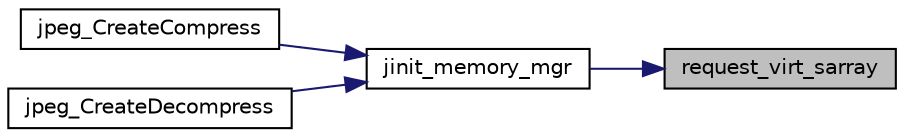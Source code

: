 digraph "request_virt_sarray"
{
 // LATEX_PDF_SIZE
  bgcolor="transparent";
  edge [fontname="Helvetica",fontsize="10",labelfontname="Helvetica",labelfontsize="10"];
  node [fontname="Helvetica",fontsize="10",shape=record];
  rankdir="RL";
  Node134 [label="request_virt_sarray",height=0.2,width=0.4,color="black", fillcolor="grey75", style="filled", fontcolor="black",tooltip=" "];
  Node134 -> Node135 [dir="back",color="midnightblue",fontsize="10",style="solid"];
  Node135 [label="jinit_memory_mgr",height=0.2,width=0.4,color="black",URL="$jmemmgr_8c.html#aab7ef31f834058db1d1f6b2ed3f46c85",tooltip=" "];
  Node135 -> Node136 [dir="back",color="midnightblue",fontsize="10",style="solid"];
  Node136 [label="jpeg_CreateCompress",height=0.2,width=0.4,color="black",URL="$jcapimin_8c.html#ae81c503d87df0231063541451050028b",tooltip=" "];
  Node135 -> Node137 [dir="back",color="midnightblue",fontsize="10",style="solid"];
  Node137 [label="jpeg_CreateDecompress",height=0.2,width=0.4,color="black",URL="$jdapimin_8c.html#a02b5c7eb58970a07cae85ffdcda9085d",tooltip=" "];
}
